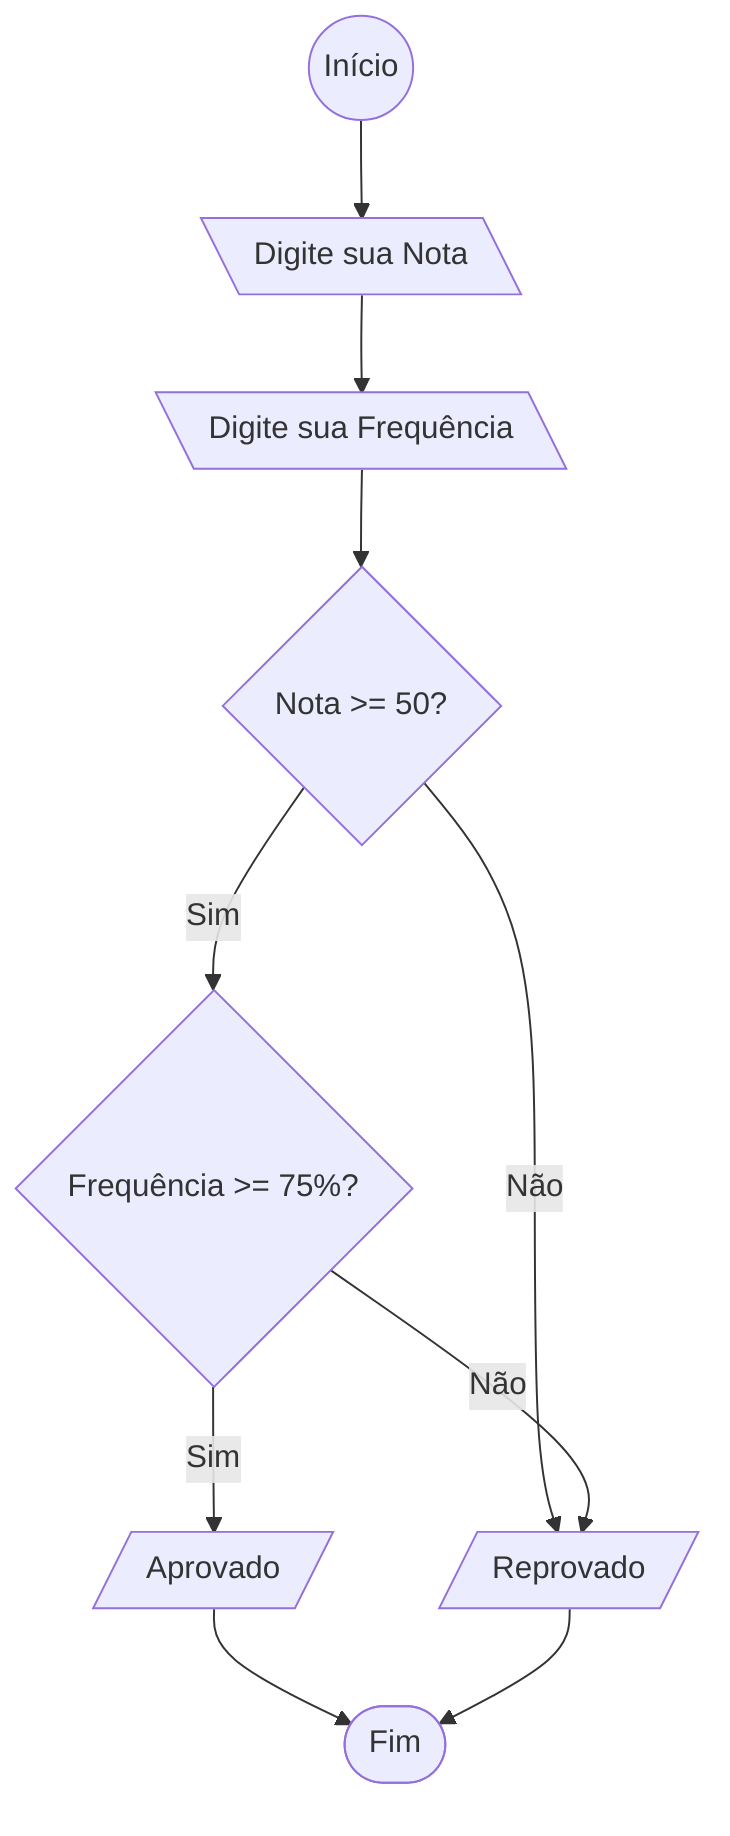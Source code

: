 flowchart TD
    start(( Início )) --> nota[\ Digite sua Nota \]
    nota --> frequencia[\ Digite sua Frequência \]
    frequencia --> cond1{ Nota >= 50? }
    cond1 --> |Não| reprovado[/ Reprovado /]
    cond1 --> |Sim| cond2{ Frequência >= 75%? }
    cond2 --> |Sim| aprovado[/ Aprovado /]
    cond2 --> |Não| reprovado
    aprovado --> fim([ Fim ])
    reprovado --> fim